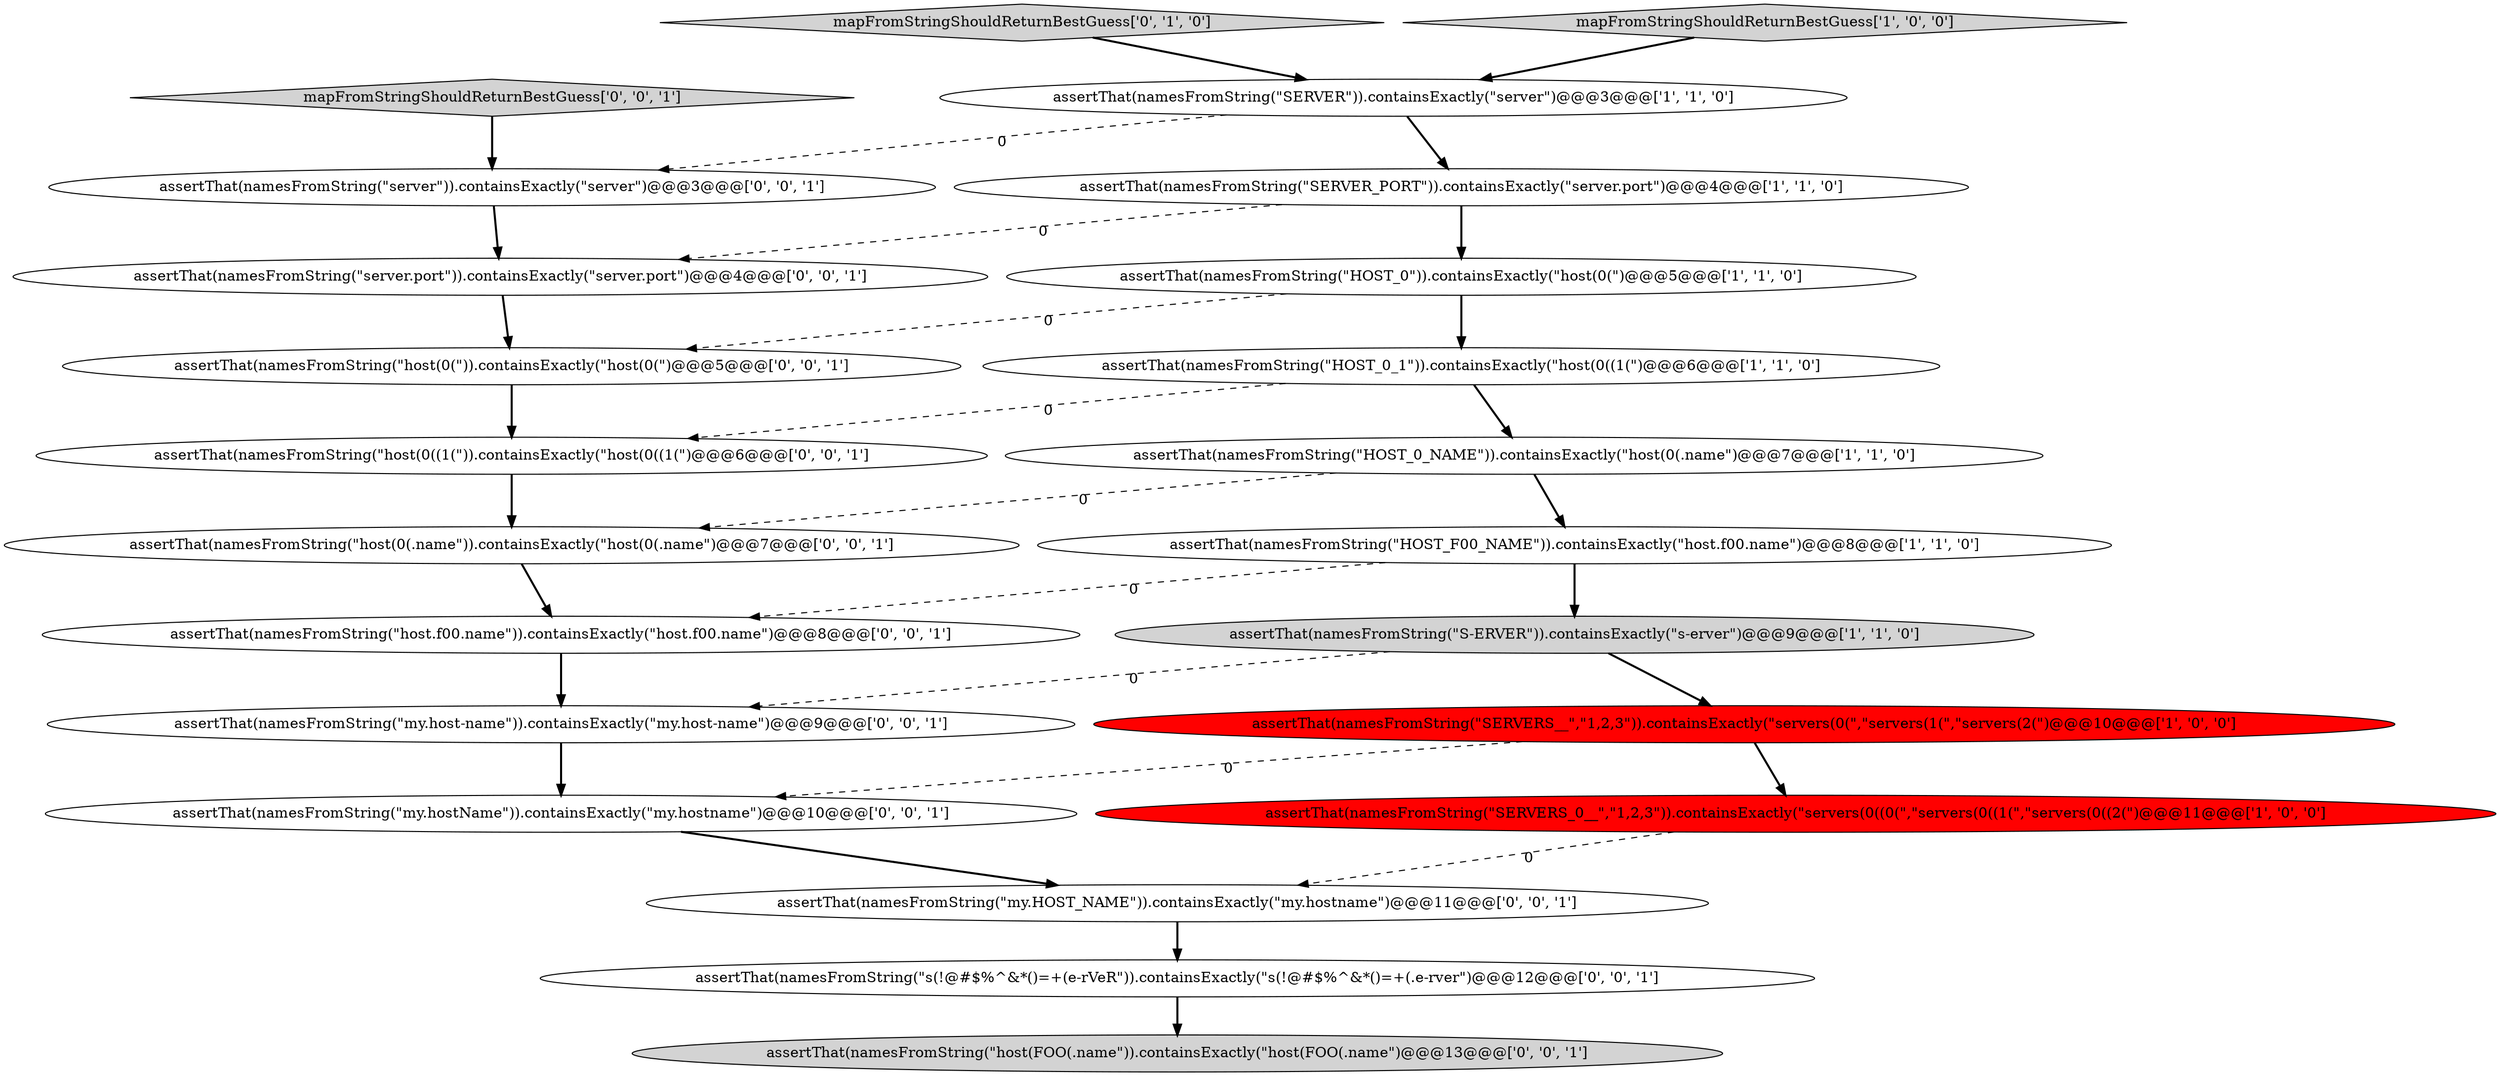 digraph {
14 [style = filled, label = "assertThat(namesFromString(\"server.port\")).containsExactly(\"server.port\")@@@4@@@['0', '0', '1']", fillcolor = white, shape = ellipse image = "AAA0AAABBB3BBB"];
4 [style = filled, label = "assertThat(namesFromString(\"HOST_0_1\")).containsExactly(\"host(0((1(\")@@@6@@@['1', '1', '0']", fillcolor = white, shape = ellipse image = "AAA0AAABBB1BBB"];
6 [style = filled, label = "assertThat(namesFromString(\"SERVERS_0__\",\"1,2,3\")).containsExactly(\"servers(0((0(\",\"servers(0((1(\",\"servers(0((2(\")@@@11@@@['1', '0', '0']", fillcolor = red, shape = ellipse image = "AAA1AAABBB1BBB"];
7 [style = filled, label = "assertThat(namesFromString(\"HOST_0_NAME\")).containsExactly(\"host(0(.name\")@@@7@@@['1', '1', '0']", fillcolor = white, shape = ellipse image = "AAA0AAABBB1BBB"];
10 [style = filled, label = "mapFromStringShouldReturnBestGuess['0', '1', '0']", fillcolor = lightgray, shape = diamond image = "AAA0AAABBB2BBB"];
0 [style = filled, label = "assertThat(namesFromString(\"SERVER\")).containsExactly(\"server\")@@@3@@@['1', '1', '0']", fillcolor = white, shape = ellipse image = "AAA0AAABBB1BBB"];
19 [style = filled, label = "assertThat(namesFromString(\"server\")).containsExactly(\"server\")@@@3@@@['0', '0', '1']", fillcolor = white, shape = ellipse image = "AAA0AAABBB3BBB"];
21 [style = filled, label = "assertThat(namesFromString(\"my.host-name\")).containsExactly(\"my.host-name\")@@@9@@@['0', '0', '1']", fillcolor = white, shape = ellipse image = "AAA0AAABBB3BBB"];
18 [style = filled, label = "assertThat(namesFromString(\"host.f00.name\")).containsExactly(\"host.f00.name\")@@@8@@@['0', '0', '1']", fillcolor = white, shape = ellipse image = "AAA0AAABBB3BBB"];
9 [style = filled, label = "assertThat(namesFromString(\"HOST_0\")).containsExactly(\"host(0(\")@@@5@@@['1', '1', '0']", fillcolor = white, shape = ellipse image = "AAA0AAABBB1BBB"];
16 [style = filled, label = "assertThat(namesFromString(\"host(0(.name\")).containsExactly(\"host(0(.name\")@@@7@@@['0', '0', '1']", fillcolor = white, shape = ellipse image = "AAA0AAABBB3BBB"];
11 [style = filled, label = "assertThat(namesFromString(\"s(!@#$%^&*()=+(e-rVeR\")).containsExactly(\"s(!@#$%^&*()=+(.e-rver\")@@@12@@@['0', '0', '1']", fillcolor = white, shape = ellipse image = "AAA0AAABBB3BBB"];
2 [style = filled, label = "mapFromStringShouldReturnBestGuess['1', '0', '0']", fillcolor = lightgray, shape = diamond image = "AAA0AAABBB1BBB"];
17 [style = filled, label = "assertThat(namesFromString(\"my.HOST_NAME\")).containsExactly(\"my.hostname\")@@@11@@@['0', '0', '1']", fillcolor = white, shape = ellipse image = "AAA0AAABBB3BBB"];
20 [style = filled, label = "assertThat(namesFromString(\"host(0(\")).containsExactly(\"host(0(\")@@@5@@@['0', '0', '1']", fillcolor = white, shape = ellipse image = "AAA0AAABBB3BBB"];
15 [style = filled, label = "assertThat(namesFromString(\"host(0((1(\")).containsExactly(\"host(0((1(\")@@@6@@@['0', '0', '1']", fillcolor = white, shape = ellipse image = "AAA0AAABBB3BBB"];
3 [style = filled, label = "assertThat(namesFromString(\"SERVER_PORT\")).containsExactly(\"server.port\")@@@4@@@['1', '1', '0']", fillcolor = white, shape = ellipse image = "AAA0AAABBB1BBB"];
5 [style = filled, label = "assertThat(namesFromString(\"SERVERS__\",\"1,2,3\")).containsExactly(\"servers(0(\",\"servers(1(\",\"servers(2(\")@@@10@@@['1', '0', '0']", fillcolor = red, shape = ellipse image = "AAA1AAABBB1BBB"];
22 [style = filled, label = "assertThat(namesFromString(\"my.hostName\")).containsExactly(\"my.hostname\")@@@10@@@['0', '0', '1']", fillcolor = white, shape = ellipse image = "AAA0AAABBB3BBB"];
12 [style = filled, label = "assertThat(namesFromString(\"host(FOO(.name\")).containsExactly(\"host(FOO(.name\")@@@13@@@['0', '0', '1']", fillcolor = lightgray, shape = ellipse image = "AAA0AAABBB3BBB"];
1 [style = filled, label = "assertThat(namesFromString(\"S-ERVER\")).containsExactly(\"s-erver\")@@@9@@@['1', '1', '0']", fillcolor = lightgray, shape = ellipse image = "AAA0AAABBB1BBB"];
13 [style = filled, label = "mapFromStringShouldReturnBestGuess['0', '0', '1']", fillcolor = lightgray, shape = diamond image = "AAA0AAABBB3BBB"];
8 [style = filled, label = "assertThat(namesFromString(\"HOST_F00_NAME\")).containsExactly(\"host.f00.name\")@@@8@@@['1', '1', '0']", fillcolor = white, shape = ellipse image = "AAA0AAABBB1BBB"];
1->5 [style = bold, label=""];
0->3 [style = bold, label=""];
9->20 [style = dashed, label="0"];
16->18 [style = bold, label=""];
7->16 [style = dashed, label="0"];
0->19 [style = dashed, label="0"];
9->4 [style = bold, label=""];
11->12 [style = bold, label=""];
1->21 [style = dashed, label="0"];
6->17 [style = dashed, label="0"];
7->8 [style = bold, label=""];
15->16 [style = bold, label=""];
4->7 [style = bold, label=""];
3->9 [style = bold, label=""];
8->1 [style = bold, label=""];
13->19 [style = bold, label=""];
2->0 [style = bold, label=""];
19->14 [style = bold, label=""];
5->6 [style = bold, label=""];
21->22 [style = bold, label=""];
4->15 [style = dashed, label="0"];
10->0 [style = bold, label=""];
22->17 [style = bold, label=""];
8->18 [style = dashed, label="0"];
18->21 [style = bold, label=""];
3->14 [style = dashed, label="0"];
20->15 [style = bold, label=""];
14->20 [style = bold, label=""];
17->11 [style = bold, label=""];
5->22 [style = dashed, label="0"];
}
